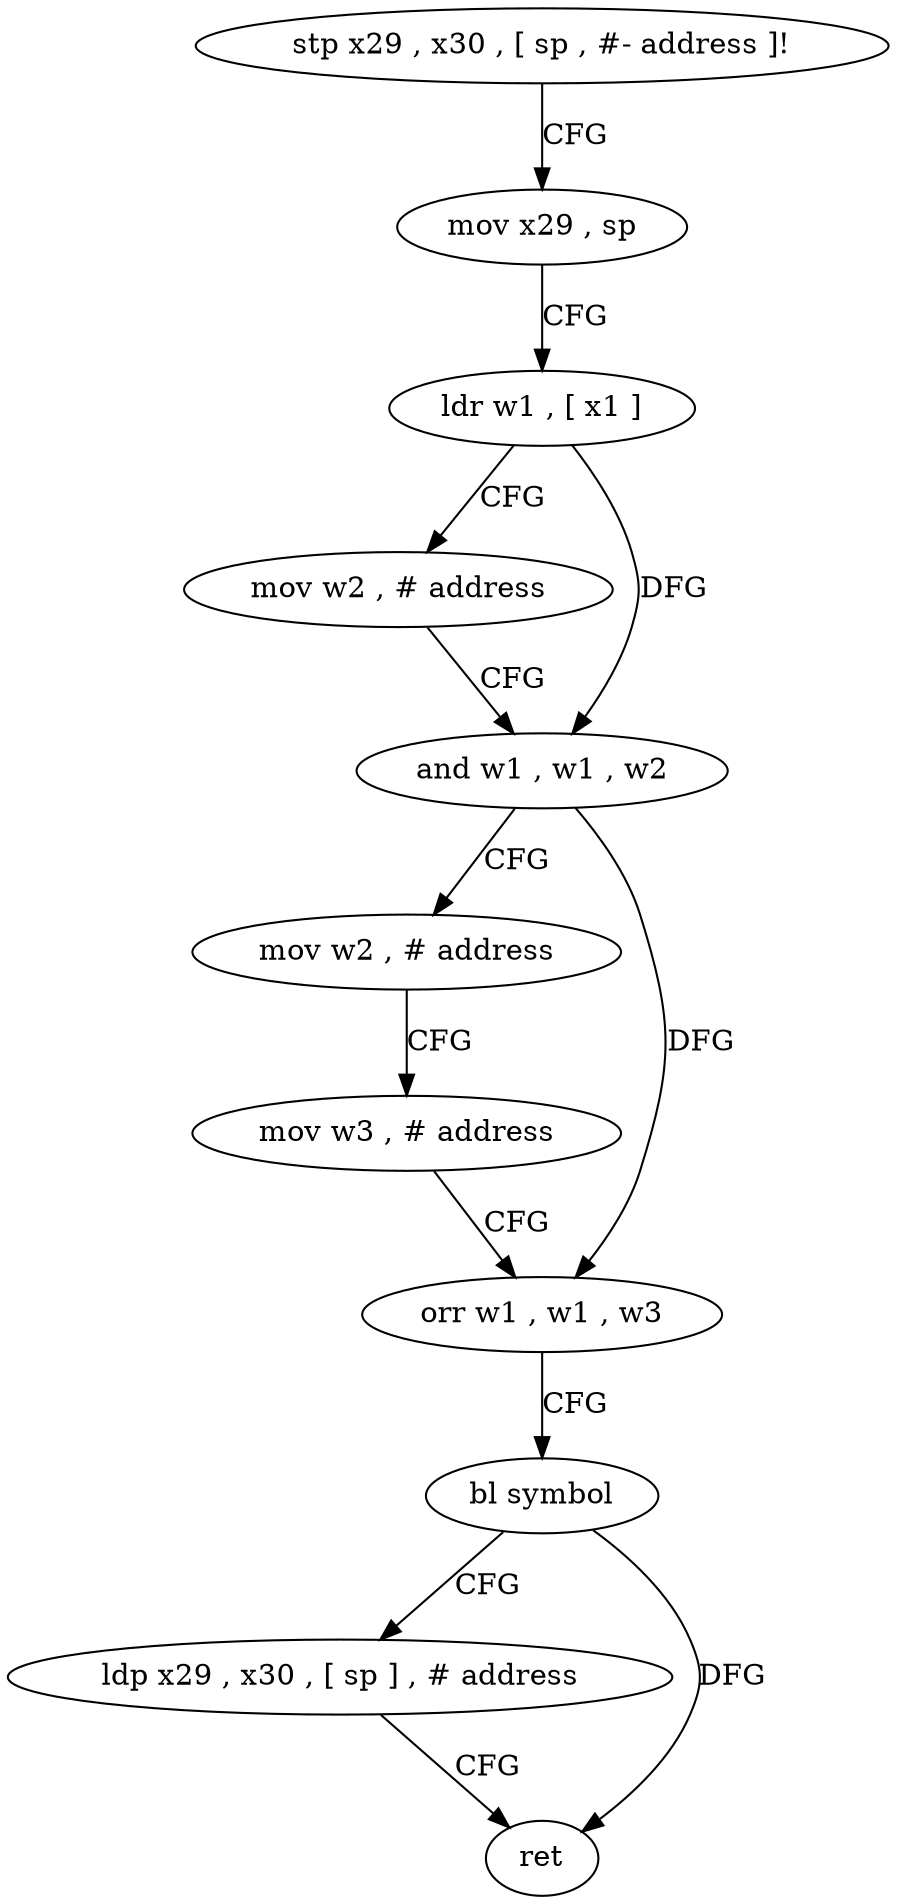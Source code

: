 digraph "func" {
"265112" [label = "stp x29 , x30 , [ sp , #- address ]!" ]
"265116" [label = "mov x29 , sp" ]
"265120" [label = "ldr w1 , [ x1 ]" ]
"265124" [label = "mov w2 , # address" ]
"265128" [label = "and w1 , w1 , w2" ]
"265132" [label = "mov w2 , # address" ]
"265136" [label = "mov w3 , # address" ]
"265140" [label = "orr w1 , w1 , w3" ]
"265144" [label = "bl symbol" ]
"265148" [label = "ldp x29 , x30 , [ sp ] , # address" ]
"265152" [label = "ret" ]
"265112" -> "265116" [ label = "CFG" ]
"265116" -> "265120" [ label = "CFG" ]
"265120" -> "265124" [ label = "CFG" ]
"265120" -> "265128" [ label = "DFG" ]
"265124" -> "265128" [ label = "CFG" ]
"265128" -> "265132" [ label = "CFG" ]
"265128" -> "265140" [ label = "DFG" ]
"265132" -> "265136" [ label = "CFG" ]
"265136" -> "265140" [ label = "CFG" ]
"265140" -> "265144" [ label = "CFG" ]
"265144" -> "265148" [ label = "CFG" ]
"265144" -> "265152" [ label = "DFG" ]
"265148" -> "265152" [ label = "CFG" ]
}
